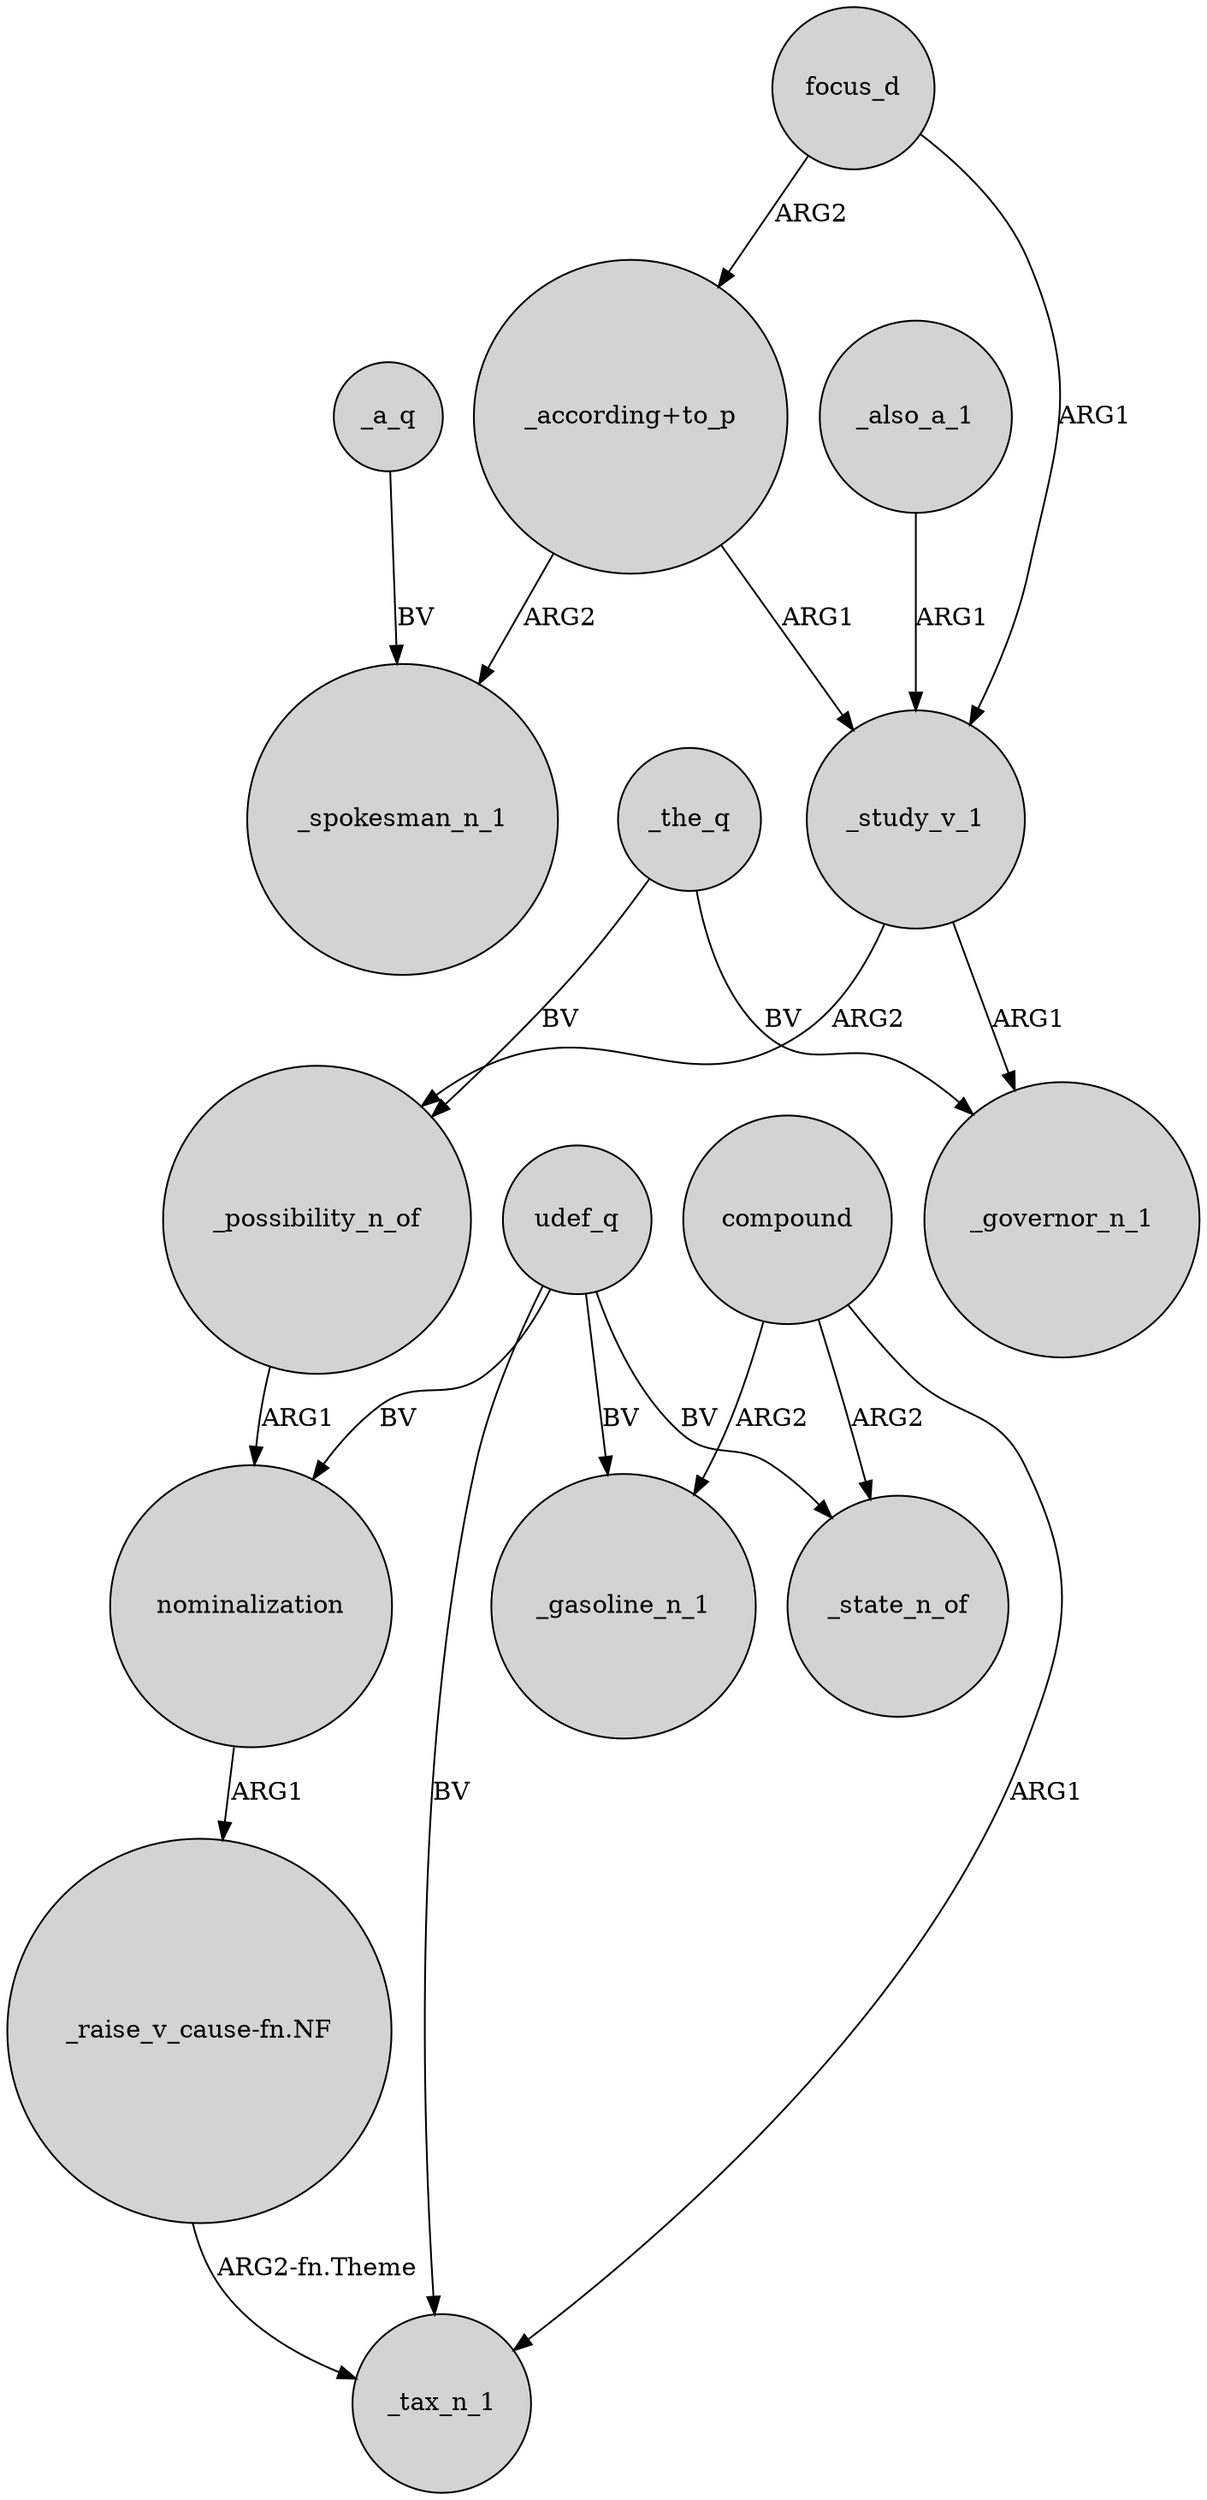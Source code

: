 digraph {
	node [shape=circle style=filled]
	"_raise_v_cause-fn.NF" -> _tax_n_1 [label="ARG2-fn.Theme"]
	udef_q -> _state_n_of [label=BV]
	compound -> _gasoline_n_1 [label=ARG2]
	_study_v_1 -> _governor_n_1 [label=ARG1]
	_the_q -> _governor_n_1 [label=BV]
	compound -> _state_n_of [label=ARG2]
	"_according+to_p" -> _spokesman_n_1 [label=ARG2]
	nominalization -> "_raise_v_cause-fn.NF" [label=ARG1]
	compound -> _tax_n_1 [label=ARG1]
	udef_q -> _tax_n_1 [label=BV]
	_the_q -> _possibility_n_of [label=BV]
	_also_a_1 -> _study_v_1 [label=ARG1]
	udef_q -> nominalization [label=BV]
	focus_d -> "_according+to_p" [label=ARG2]
	_possibility_n_of -> nominalization [label=ARG1]
	focus_d -> _study_v_1 [label=ARG1]
	udef_q -> _gasoline_n_1 [label=BV]
	_a_q -> _spokesman_n_1 [label=BV]
	_study_v_1 -> _possibility_n_of [label=ARG2]
	"_according+to_p" -> _study_v_1 [label=ARG1]
}
